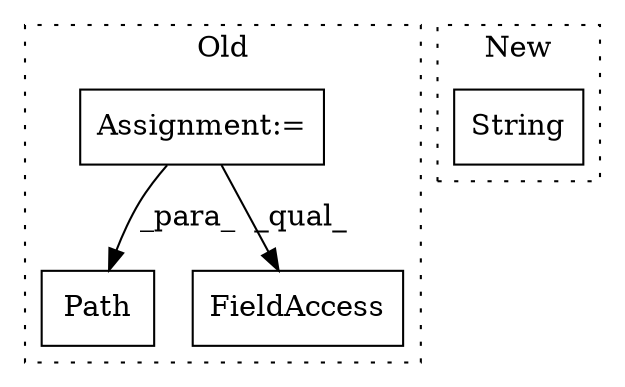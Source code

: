 digraph G {
subgraph cluster0 {
1 [label="Path" a="32" s="13826,13839" l="5,1" shape="box"];
3 [label="Assignment:=" a="7" s="13127" l="1" shape="box"];
4 [label="FieldAccess" a="22" s="13167" l="27" shape="box"];
label = "Old";
style="dotted";
}
subgraph cluster1 {
2 [label="String" a="32" s="11619,11630" l="7,1" shape="box"];
label = "New";
style="dotted";
}
3 -> 1 [label="_para_"];
3 -> 4 [label="_qual_"];
}